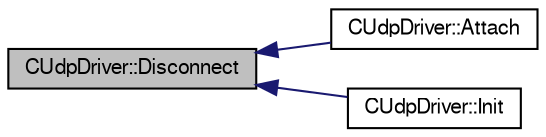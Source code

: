 digraph G
{
  bgcolor="transparent";
  edge [fontname="FreeSans",fontsize=10,labelfontname="FreeSans",labelfontsize=10];
  node [fontname="FreeSans",fontsize=10,shape=record];
  rankdir=LR;
  Node1 [label="CUdpDriver::Disconnect",height=0.2,width=0.4,color="black", fillcolor="grey75", style="filled" fontcolor="black"];
  Node1 -> Node2 [dir=back,color="midnightblue",fontsize=10,style="solid",fontname="FreeSans"];
  Node2 [label="CUdpDriver::Attach",height=0.2,width=0.4,color="black",URL="$class_c_udp_driver.html#39943265011f48c86d097afb2d1cf285",tooltip="Handles the attachment or detachment of the device to or from the USB."];
  Node1 -> Node3 [dir=back,color="midnightblue",fontsize=10,style="solid",fontname="FreeSans"];
  Node3 [label="CUdpDriver::Init",height=0.2,width=0.4,color="black",URL="$class_c_udp_driver.html#470ca17d526df70db31441ef23325dd4",tooltip="Initializes the USB API and the USB controller."];
}
